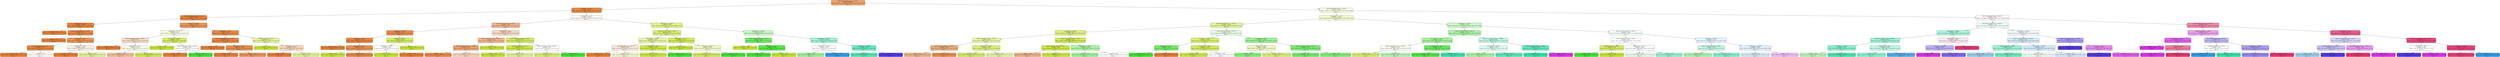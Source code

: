 digraph Tree {
node [shape=box, style="filled, rounded", color="black", fontname=helvetica] ;
edge [fontname=helvetica] ;
0 [label="Total Itemized Deductions <= 12219.5\nsamples = 100.0%\nvalue = [0.777, 0.102, 0.051, 0.027, 0.015, 0.01, 0.005, 0.013]\nclass = 1", fillcolor="#eba06a"] ;
1 [label="Joint Returns <= 418.0\nsamples = 80.2%\nvalue = [0.952, 0.04, 0.006, 0.002, 0.001, 0.0, 0.0, 0.0]\nclass = 1", fillcolor="#e68743"] ;
0 -> 1 [labeldistance=2.5, labelangle=45, headlabel="True"] ;
2 [label="Total Itemized Deductions <= 8155.5\nsamples = 74.2%\nvalue = [0.991, 0.009, 0.0, 0.0, 0.0, 0.0, 0.0, 0.0]\nclass = 1", fillcolor="#e5823b"] ;
1 -> 2 ;
3 [label="Dependents <= 502.5\nsamples = 70.5%\nvalue = [0.998, 0.002, 0.0, 0.0, 0.0, 0.0, 0.0, 0.0]\nclass = 1", fillcolor="#e58139"] ;
2 -> 3 ;
4 [label="samples = 67.4%\nvalue = [1.0, 0.0, 0.0, 0.0, 0.0, 0.0, 0.0, 0.0]\nclass = 1", fillcolor="#e58139"] ;
3 -> 4 ;
5 [label="State & Local Tax Amount <= 175.5\nsamples = 3.2%\nvalue = [0.95, 0.05, 0.0, 0.0, 0.0, 0.0, 0.0, 0.0]\nclass = 1", fillcolor="#e68843"] ;
3 -> 5 ;
6 [label="samples = 2.0%\nvalue = [1.0, 0.0, 0.0, 0.0, 0.0, 0.0, 0.0, 0.0]\nclass = 1", fillcolor="#e58139"] ;
5 -> 6 ;
7 [label="Dependents <= 1083.0\nsamples = 1.2%\nvalue = [0.871, 0.129, 0.0, 0.0, 0.0, 0.0, 0.0, 0.0]\nclass = 1", fillcolor="#e99456"] ;
5 -> 7 ;
8 [label="Qualified Dividends <= 941.0\nsamples = 1.0%\nvalue = [0.956, 0.044, 0.0, 0.0, 0.0, 0.0, 0.0, 0.0]\nclass = 1", fillcolor="#e68742"] ;
7 -> 8 ;
9 [label="samples = 0.9%\nvalue = [0.984, 0.016, 0.0, 0.0, 0.0, 0.0, 0.0, 0.0]\nclass = 1", fillcolor="#e5833c"] ;
8 -> 9 ;
10 [label="samples = 0.1%\nvalue = [0.5, 0.5, 0.0, 0.0, 0.0, 0.0, 0.0, 0.0]\nclass = 1", fillcolor="#ffffff"] ;
8 -> 10 ;
11 [label="Joint Returns <= 264.5\nsamples = 0.2%\nvalue = [0.529, 0.471, 0.0, 0.0, 0.0, 0.0, 0.0, 0.0]\nclass = 1", fillcolor="#fcf1e9"] ;
7 -> 11 ;
12 [label="samples = 0.1%\nvalue = [1.0, 0.0, 0.0, 0.0, 0.0, 0.0, 0.0, 0.0]\nclass = 1", fillcolor="#e58139"] ;
11 -> 12 ;
13 [label="samples = 0.2%\nvalue = [0.333, 0.667, 0.0, 0.0, 0.0, 0.0, 0.0, 0.0]\nclass = 2", fillcolor="#e4f29c"] ;
11 -> 13 ;
14 [label="ZIPCODE <= 10486.5\nsamples = 3.7%\nvalue = [0.866, 0.13, 0.004, 0.0, 0.0, 0.0, 0.0, 0.0]\nclass = 1", fillcolor="#e99457"] ;
2 -> 14 ;
15 [label="Dependents <= 677.5\nsamples = 0.5%\nvalue = [0.441, 0.529, 0.029, 0.0, 0.0, 0.0, 0.0, 0.0]\nclass = 2", fillcolor="#f6fbe0"] ;
14 -> 15 ;
16 [label="Total Itemized Deductions <= 9755.0\nsamples = 0.3%\nvalue = [0.583, 0.417, 0.0, 0.0, 0.0, 0.0, 0.0, 0.0]\nclass = 1", fillcolor="#f8dbc6"] ;
15 -> 16 ;
17 [label="samples = 0.1%\nvalue = [1.0, 0.0, 0.0, 0.0, 0.0, 0.0, 0.0, 0.0]\nclass = 1", fillcolor="#e58139"] ;
16 -> 17 ;
18 [label="Dependents <= 323.5\nsamples = 0.3%\nvalue = [0.474, 0.526, 0.0, 0.0, 0.0, 0.0, 0.0, 0.0]\nclass = 2", fillcolor="#fafceb"] ;
16 -> 18 ;
19 [label="samples = 0.2%\nvalue = [0.667, 0.333, 0.0, 0.0, 0.0, 0.0, 0.0, 0.0]\nclass = 1", fillcolor="#f2c09c"] ;
18 -> 19 ;
20 [label="samples = 0.1%\nvalue = [0.143, 0.857, 0.0, 0.0, 0.0, 0.0, 0.0, 0.0]\nclass = 2", fillcolor="#d1e95a"] ;
18 -> 20 ;
21 [label="Joint Returns <= 384.0\nsamples = 0.1%\nvalue = [0.1, 0.8, 0.1, 0.0, 0.0, 0.0, 0.0, 0.0]\nclass = 2", fillcolor="#d4eb65"] ;
15 -> 21 ;
22 [label="samples = 0.1%\nvalue = [0.0, 1.0, 0.0, 0.0, 0.0, 0.0, 0.0, 0.0]\nclass = 2", fillcolor="#c8e539"] ;
21 -> 22 ;
23 [label="State & Local Tax Amount <= 1659.5\nsamples = 0.0%\nvalue = [0.5, 0.0, 0.5, 0.0, 0.0, 0.0, 0.0, 0.0]\nclass = 1", fillcolor="#ffffff"] ;
21 -> 23 ;
24 [label="samples = 0.0%\nvalue = [1.0, 0.0, 0.0, 0.0, 0.0, 0.0, 0.0, 0.0]\nclass = 1", fillcolor="#e58139"] ;
23 -> 24 ;
25 [label="samples = 0.0%\nvalue = [0.0, 0.0, 1.0, 0.0, 0.0, 0.0, 0.0, 0.0]\nclass = 3", fillcolor="#47e539"] ;
23 -> 25 ;
26 [label="Dependents <= 852.5\nsamples = 3.2%\nvalue = [0.932, 0.068, 0.0, 0.0, 0.0, 0.0, 0.0, 0.0]\nclass = 1", fillcolor="#e78a47"] ;
14 -> 26 ;
27 [label="Total Itemized Deductions <= 10260.5\nsamples = 3.1%\nvalue = [0.957, 0.043, 0.0, 0.0, 0.0, 0.0, 0.0, 0.0]\nclass = 1", fillcolor="#e68742"] ;
26 -> 27 ;
28 [label="samples = 1.7%\nvalue = [1.0, 0.0, 0.0, 0.0, 0.0, 0.0, 0.0, 0.0]\nclass = 1", fillcolor="#e58139"] ;
27 -> 28 ;
29 [label="Joint Returns <= 197.0\nsamples = 1.3%\nvalue = [0.901, 0.099, 0.0, 0.0, 0.0, 0.0, 0.0, 0.0]\nclass = 1", fillcolor="#e88f4f"] ;
27 -> 29 ;
30 [label="samples = 0.4%\nvalue = [1.0, 0.0, 0.0, 0.0, 0.0, 0.0, 0.0, 0.0]\nclass = 1", fillcolor="#e58139"] ;
29 -> 30 ;
31 [label="samples = 0.9%\nvalue = [0.852, 0.148, 0.0, 0.0, 0.0, 0.0, 0.0, 0.0]\nclass = 1", fillcolor="#ea975b"] ;
29 -> 31 ;
32 [label="Qualified Dividends <= 96.5\nsamples = 0.1%\nvalue = [0.333, 0.667, 0.0, 0.0, 0.0, 0.0, 0.0, 0.0]\nclass = 2", fillcolor="#e4f29c"] ;
26 -> 32 ;
33 [label="samples = 0.1%\nvalue = [0.0, 1.0, 0.0, 0.0, 0.0, 0.0, 0.0, 0.0]\nclass = 2", fillcolor="#c8e539"] ;
32 -> 33 ;
34 [label="Joint Returns <= 312.0\nsamples = 0.1%\nvalue = [0.6, 0.4, 0.0, 0.0, 0.0, 0.0, 0.0, 0.0]\nclass = 1", fillcolor="#f6d5bd"] ;
32 -> 34 ;
35 [label="samples = 0.0%\nvalue = [1.0, 0.0, 0.0, 0.0, 0.0, 0.0, 0.0, 0.0]\nclass = 1", fillcolor="#e58139"] ;
34 -> 35 ;
36 [label="samples = 0.0%\nvalue = [0.333, 0.667, 0.0, 0.0, 0.0, 0.0, 0.0, 0.0]\nclass = 2", fillcolor="#e4f29c"] ;
34 -> 36 ;
37 [label="Joint Returns <= 620.0\nsamples = 5.9%\nvalue = [0.46, 0.433, 0.075, 0.022, 0.007, 0.002, 0.0, 0.0]\nclass = 1", fillcolor="#fef9f6"] ;
1 -> 37 ;
38 [label="State & Local Tax Amount <= 519.0\nsamples = 3.4%\nvalue = [0.709, 0.278, 0.013, 0.0, 0.0, 0.0, 0.0, 0.0]\nclass = 1", fillcolor="#efb489"] ;
37 -> 38 ;
39 [label="Dependents <= 3072.0\nsamples = 1.2%\nvalue = [0.919, 0.081, 0.0, 0.0, 0.0, 0.0, 0.0, 0.0]\nclass = 1", fillcolor="#e78c4b"] ;
38 -> 39 ;
40 [label="Joint Returns <= 549.5\nsamples = 1.2%\nvalue = [0.975, 0.025, 0.0, 0.0, 0.0, 0.0, 0.0, 0.0]\nclass = 1", fillcolor="#e6843e"] ;
39 -> 40 ;
41 [label="samples = 0.9%\nvalue = [1.0, 0.0, 0.0, 0.0, 0.0, 0.0, 0.0, 0.0]\nclass = 1", fillcolor="#e58139"] ;
40 -> 41 ;
42 [label="Joint Returns <= 550.5\nsamples = 0.3%\nvalue = [0.889, 0.111, 0.0, 0.0, 0.0, 0.0, 0.0, 0.0]\nclass = 1", fillcolor="#e89152"] ;
40 -> 42 ;
43 [label="samples = 0.0%\nvalue = [0.0, 1.0, 0.0, 0.0, 0.0, 0.0, 0.0, 0.0]\nclass = 2", fillcolor="#c8e539"] ;
42 -> 43 ;
44 [label="samples = 0.2%\nvalue = [0.941, 0.059, 0.0, 0.0, 0.0, 0.0, 0.0, 0.0]\nclass = 1", fillcolor="#e78945"] ;
42 -> 44 ;
45 [label="ZIPCODE <= 10426.5\nsamples = 0.1%\nvalue = [0.167, 0.833, 0.0, 0.0, 0.0, 0.0, 0.0, 0.0]\nclass = 2", fillcolor="#d3ea61"] ;
39 -> 45 ;
46 [label="Joint Returns <= 535.5\nsamples = 0.0%\nvalue = [0.5, 0.5, 0.0, 0.0, 0.0, 0.0, 0.0, 0.0]\nclass = 1", fillcolor="#ffffff"] ;
45 -> 46 ;
47 [label="samples = 0.0%\nvalue = [0.0, 1.0, 0.0, 0.0, 0.0, 0.0, 0.0, 0.0]\nclass = 2", fillcolor="#c8e539"] ;
46 -> 47 ;
48 [label="samples = 0.0%\nvalue = [1.0, 0.0, 0.0, 0.0, 0.0, 0.0, 0.0, 0.0]\nclass = 1", fillcolor="#e58139"] ;
46 -> 48 ;
49 [label="samples = 0.1%\nvalue = [0.0, 1.0, 0.0, 0.0, 0.0, 0.0, 0.0, 0.0]\nclass = 2", fillcolor="#c8e539"] ;
45 -> 49 ;
50 [label="Dependents <= 892.5\nsamples = 2.1%\nvalue = [0.588, 0.392, 0.02, 0.0, 0.0, 0.0, 0.0, 0.0]\nclass = 1", fillcolor="#f7d6bf"] ;
38 -> 50 ;
51 [label="State & Local Tax Amount <= 3087.5\nsamples = 1.8%\nvalue = [0.702, 0.298, 0.0, 0.0, 0.0, 0.0, 0.0, 0.0]\nclass = 1", fillcolor="#f0b68d"] ;
50 -> 51 ;
52 [label="Total Itemized Deductions <= 7920.0\nsamples = 1.6%\nvalue = [0.78, 0.22, 0.0, 0.0, 0.0, 0.0, 0.0, 0.0]\nclass = 1", fillcolor="#eca571"] ;
51 -> 52 ;
53 [label="samples = 0.9%\nvalue = [0.919, 0.081, 0.0, 0.0, 0.0, 0.0, 0.0, 0.0]\nclass = 1", fillcolor="#e78c4a"] ;
52 -> 53 ;
54 [label="samples = 0.7%\nvalue = [0.596, 0.404, 0.0, 0.0, 0.0, 0.0, 0.0, 0.0]\nclass = 1", fillcolor="#f7d7bf"] ;
52 -> 54 ;
55 [label="samples = 0.2%\nvalue = [0.0, 1.0, 0.0, 0.0, 0.0, 0.0, 0.0, 0.0]\nclass = 2", fillcolor="#c8e539"] ;
51 -> 55 ;
56 [label="State & Local Tax Amount <= 1085.0\nsamples = 0.4%\nvalue = [0.074, 0.815, 0.111, 0.0, 0.0, 0.0, 0.0, 0.0]\nclass = 2", fillcolor="#d3ea62"] ;
50 -> 56 ;
57 [label="Qualified Dividends <= 532.0\nsamples = 0.3%\nvalue = [0.095, 0.905, 0.0, 0.0, 0.0, 0.0, 0.0, 0.0]\nclass = 2", fillcolor="#cee84e"] ;
56 -> 57 ;
58 [label="samples = 0.2%\nvalue = [0.0, 1.0, 0.0, 0.0, 0.0, 0.0, 0.0, 0.0]\nclass = 2", fillcolor="#c8e539"] ;
57 -> 58 ;
59 [label="samples = 0.1%\nvalue = [0.333, 0.667, 0.0, 0.0, 0.0, 0.0, 0.0, 0.0]\nclass = 2", fillcolor="#e4f29c"] ;
57 -> 59 ;
60 [label="State & Local Tax Amount <= 1810.5\nsamples = 0.1%\nvalue = [0.0, 0.5, 0.5, 0.0, 0.0, 0.0, 0.0, 0.0]\nclass = 2", fillcolor="#ffffff"] ;
56 -> 60 ;
61 [label="samples = 0.1%\nvalue = [0.0, 0.75, 0.25, 0.0, 0.0, 0.0, 0.0, 0.0]\nclass = 2", fillcolor="#daee7b"] ;
60 -> 61 ;
62 [label="samples = 0.0%\nvalue = [0.0, 0.0, 1.0, 0.0, 0.0, 0.0, 0.0, 0.0]\nclass = 3", fillcolor="#47e539"] ;
60 -> 62 ;
63 [label="Dependents <= 7509.5\nsamples = 2.6%\nvalue = [0.13, 0.638, 0.158, 0.051, 0.017, 0.006, 0.0, 0.0]\nclass = 2", fillcolor="#e0f08e"] ;
37 -> 63 ;
64 [label="State & Local Tax Amount <= 592.0\nsamples = 2.1%\nvalue = [0.159, 0.759, 0.083, 0.0, 0.0, 0.0, 0.0, 0.0]\nclass = 2", fillcolor="#d8ec72"] ;
63 -> 64 ;
65 [label="Dependents <= 2910.0\nsamples = 1.0%\nvalue = [0.338, 0.647, 0.015, 0.0, 0.0, 0.0, 0.0, 0.0]\nclass = 2", fillcolor="#e5f3a3"] ;
64 -> 65 ;
66 [label="Qualified Dividends <= 351.0\nsamples = 0.5%\nvalue = [0.553, 0.447, 0.0, 0.0, 0.0, 0.0, 0.0, 0.0]\nclass = 1", fillcolor="#fae7d9"] ;
65 -> 66 ;
67 [label="samples = 0.1%\nvalue = [1.0, 0.0, 0.0, 0.0, 0.0, 0.0, 0.0, 0.0]\nclass = 1", fillcolor="#e58139"] ;
66 -> 67 ;
68 [label="samples = 0.4%\nvalue = [0.433, 0.567, 0.0, 0.0, 0.0, 0.0, 0.0, 0.0]\nclass = 2", fillcolor="#f2f9d0"] ;
66 -> 68 ;
69 [label="Dependents <= 7040.0\nsamples = 0.4%\nvalue = [0.067, 0.9, 0.033, 0.0, 0.0, 0.0, 0.0, 0.0]\nclass = 2", fillcolor="#cee84e"] ;
65 -> 69 ;
70 [label="samples = 0.4%\nvalue = [0.069, 0.931, 0.0, 0.0, 0.0, 0.0, 0.0, 0.0]\nclass = 2", fillcolor="#cce748"] ;
69 -> 70 ;
71 [label="samples = 0.0%\nvalue = [0.0, 0.0, 1.0, 0.0, 0.0, 0.0, 0.0, 0.0]\nclass = 3", fillcolor="#47e539"] ;
69 -> 71 ;
72 [label="Dependents <= 1537.0\nsamples = 1.1%\nvalue = [0.0, 0.857, 0.143, 0.0, 0.0, 0.0, 0.0, 0.0]\nclass = 2", fillcolor="#d1e95a"] ;
64 -> 72 ;
73 [label="samples = 0.7%\nvalue = [0.0, 1.0, 0.0, 0.0, 0.0, 0.0, 0.0, 0.0]\nclass = 2", fillcolor="#c8e539"] ;
72 -> 73 ;
74 [label="ZIPCODE <= 13283.0\nsamples = 0.4%\nvalue = [0.0, 0.577, 0.423, 0.0, 0.0, 0.0, 0.0, 0.0]\nclass = 2", fillcolor="#f0f8ca"] ;
72 -> 74 ;
75 [label="samples = 0.3%\nvalue = [0.0, 0.833, 0.167, 0.0, 0.0, 0.0, 0.0, 0.0]\nclass = 2", fillcolor="#d3ea61"] ;
74 -> 75 ;
76 [label="samples = 0.1%\nvalue = [0.0, 0.0, 1.0, 0.0, 0.0, 0.0, 0.0, 0.0]\nclass = 3", fillcolor="#47e539"] ;
74 -> 76 ;
77 [label="Dependents <= 11831.5\nsamples = 0.5%\nvalue = [0.0, 0.094, 0.5, 0.281, 0.094, 0.031, 0.0, 0.0]\nclass = 3", fillcolor="#c7f7c3"] ;
63 -> 77 ;
78 [label="State & Local Tax Amount <= 254.0\nsamples = 0.2%\nvalue = [0.0, 0.176, 0.824, 0.0, 0.0, 0.0, 0.0, 0.0]\nclass = 3", fillcolor="#6eeb63"] ;
77 -> 78 ;
79 [label="samples = 0.0%\nvalue = [0.0, 1.0, 0.0, 0.0, 0.0, 0.0, 0.0, 0.0]\nclass = 2", fillcolor="#c8e539"] ;
78 -> 79 ;
80 [label="ZIPCODE <= 11561.5\nsamples = 0.2%\nvalue = [0.0, 0.067, 0.933, 0.0, 0.0, 0.0, 0.0, 0.0]\nclass = 3", fillcolor="#54e747"] ;
78 -> 80 ;
81 [label="samples = 0.2%\nvalue = [0.0, 0.0, 1.0, 0.0, 0.0, 0.0, 0.0, 0.0]\nclass = 3", fillcolor="#47e539"] ;
80 -> 81 ;
82 [label="samples = 0.0%\nvalue = [0.0, 1.0, 0.0, 0.0, 0.0, 0.0, 0.0, 0.0]\nclass = 2", fillcolor="#c8e539"] ;
80 -> 82 ;
83 [label="Dependents <= 14944.5\nsamples = 0.2%\nvalue = [0.0, 0.0, 0.133, 0.6, 0.2, 0.067, 0.0, 0.0]\nclass = 4", fillcolor="#9cf2d6"] ;
77 -> 83 ;
84 [label="Joint Returns <= 6519.5\nsamples = 0.1%\nvalue = [0.0, 0.0, 0.4, 0.2, 0.4, 0.0, 0.0, 0.0]\nclass = 3", fillcolor="#ffffff"] ;
83 -> 84 ;
85 [label="samples = 0.0%\nvalue = [0.0, 0.0, 0.667, 0.333, 0.0, 0.0, 0.0, 0.0]\nclass = 3", fillcolor="#a3f29c"] ;
84 -> 85 ;
86 [label="samples = 0.0%\nvalue = [0.0, 0.0, 0.0, 0.0, 1.0, 0.0, 0.0, 0.0]\nclass = 5", fillcolor="#399de5"] ;
84 -> 86 ;
87 [label="Joint Returns <= 10491.0\nsamples = 0.1%\nvalue = [0.0, 0.0, 0.0, 0.8, 0.1, 0.1, 0.0, 0.0]\nclass = 4", fillcolor="#65ebbe"] ;
83 -> 87 ;
88 [label="samples = 0.1%\nvalue = [0.0, 0.0, 0.0, 0.889, 0.111, 0.0, 0.0, 0.0]\nclass = 4", fillcolor="#52e8b6"] ;
87 -> 88 ;
89 [label="samples = 0.0%\nvalue = [0.0, 0.0, 0.0, 0.0, 0.0, 1.0, 0.0, 0.0]\nclass = 6", fillcolor="#5639e5"] ;
87 -> 89 ;
90 [label="Total Itemized Deductions <= 41291.0\nsamples = 19.8%\nvalue = [0.069, 0.35, 0.232, 0.129, 0.075, 0.05, 0.028, 0.068]\nclass = 2", fillcolor="#f7fbe1"] ;
0 -> 90 [labeldistance=2.5, labelangle=-45, headlabel="False"] ;
91 [label="Dependents <= 1311.5\nsamples = 14.8%\nvalue = [0.092, 0.465, 0.293, 0.096, 0.032, 0.016, 0.005, 0.002]\nclass = 2", fillcolor="#f2f9cf"] ;
90 -> 91 ;
92 [label="Total Itemized Deductions <= 22207.0\nsamples = 10.1%\nvalue = [0.132, 0.613, 0.219, 0.029, 0.006, 0.001, 0.0, 0.0]\nclass = 2", fillcolor="#e3f29b"] ;
91 -> 92 ;
93 [label="Joint Returns <= 468.0\nsamples = 6.4%\nvalue = [0.196, 0.733, 0.067, 0.002, 0.002, 0.0, 0.0, 0.0]\nclass = 2", fillcolor="#daee7b"] ;
92 -> 93 ;
94 [label="State & Local Tax Amount <= 2350.0\nsamples = 3.4%\nvalue = [0.328, 0.609, 0.063, 0.0, 0.0, 0.0, 0.0, 0.0]\nclass = 2", fillcolor="#e8f4ac"] ;
93 -> 94 ;
95 [label="State & Local Tax Amount <= 2085.0\nsamples = 0.8%\nvalue = [0.75, 0.232, 0.018, 0.0, 0.0, 0.0, 0.0, 0.0]\nclass = 1", fillcolor="#edaa79"] ;
94 -> 95 ;
96 [label="samples = 0.7%\nvalue = [0.717, 0.283, 0.0, 0.0, 0.0, 0.0, 0.0, 0.0]\nclass = 1", fillcolor="#efb387"] ;
95 -> 96 ;
97 [label="samples = 0.1%\nvalue = [0.9, 0.0, 0.1, 0.0, 0.0, 0.0, 0.0, 0.0]\nclass = 1", fillcolor="#e88f4f"] ;
95 -> 97 ;
98 [label="ZIPCODE <= 11396.0\nsamples = 2.6%\nvalue = [0.198, 0.725, 0.077, 0.0, 0.0, 0.0, 0.0, 0.0]\nclass = 2", fillcolor="#dbee7d"] ;
94 -> 98 ;
99 [label="samples = 1.5%\nvalue = [0.076, 0.79, 0.133, 0.0, 0.0, 0.0, 0.0, 0.0]\nclass = 2", fillcolor="#d5eb69"] ;
98 -> 99 ;
100 [label="samples = 1.1%\nvalue = [0.364, 0.636, 0.0, 0.0, 0.0, 0.0, 0.0, 0.0]\nclass = 2", fillcolor="#e7f4aa"] ;
98 -> 100 ;
101 [label="State & Local Tax Amount <= 6319.5\nsamples = 3.0%\nvalue = [0.043, 0.874, 0.072, 0.005, 0.005, 0.0, 0.0, 0.0]\nclass = 2", fillcolor="#cfe954"] ;
93 -> 101 ;
102 [label="State & Local Tax Amount <= 799.5\nsamples = 2.8%\nvalue = [0.046, 0.913, 0.041, 0.0, 0.0, 0.0, 0.0, 0.0]\nclass = 2", fillcolor="#cde74b"] ;
101 -> 102 ;
103 [label="samples = 0.1%\nvalue = [0.714, 0.286, 0.0, 0.0, 0.0, 0.0, 0.0, 0.0]\nclass = 1", fillcolor="#efb388"] ;
102 -> 103 ;
104 [label="samples = 2.7%\nvalue = [0.021, 0.936, 0.043, 0.0, 0.0, 0.0, 0.0, 0.0]\nclass = 2", fillcolor="#cce746"] ;
102 -> 104 ;
105 [label="Dependents <= 1041.5\nsamples = 0.2%\nvalue = [0.0, 0.25, 0.583, 0.083, 0.083, 0.0, 0.0, 0.0]\nclass = 3", fillcolor="#adf3a7"] ;
101 -> 105 ;
106 [label="samples = 0.1%\nvalue = [0.0, 0.333, 0.667, 0.0, 0.0, 0.0, 0.0, 0.0]\nclass = 3", fillcolor="#a3f29c"] ;
105 -> 106 ;
107 [label="samples = 0.0%\nvalue = [0.0, 0.0, 0.333, 0.333, 0.333, 0.0, 0.0, 0.0]\nclass = 3", fillcolor="#ffffff"] ;
105 -> 107 ;
108 [label="State & Local Tax Amount <= 6437.0\nsamples = 3.7%\nvalue = [0.02, 0.403, 0.486, 0.075, 0.012, 0.004, 0.0, 0.0]\nclass = 3", fillcolor="#e5fbe3"] ;
92 -> 108 ;
109 [label="ZIPCODE <= 10166.0\nsamples = 1.3%\nvalue = [0.023, 0.782, 0.195, 0.0, 0.0, 0.0, 0.0, 0.0]\nclass = 2", fillcolor="#d7ec6f"] ;
108 -> 109 ;
110 [label="Dependents <= 1047.5\nsamples = 0.1%\nvalue = [0.2, 0.0, 0.8, 0.0, 0.0, 0.0, 0.0, 0.0]\nclass = 3", fillcolor="#75ec6a"] ;
109 -> 110 ;
111 [label="samples = 0.1%\nvalue = [0.0, 0.0, 1.0, 0.0, 0.0, 0.0, 0.0, 0.0]\nclass = 3", fillcolor="#47e539"] ;
110 -> 111 ;
112 [label="samples = 0.0%\nvalue = [1.0, 0.0, 0.0, 0.0, 0.0, 0.0, 0.0, 0.0]\nclass = 1", fillcolor="#e58139"] ;
110 -> 112 ;
113 [label="Joint Returns <= 836.0\nsamples = 1.2%\nvalue = [0.012, 0.829, 0.159, 0.0, 0.0, 0.0, 0.0, 0.0]\nclass = 2", fillcolor="#d3ea61"] ;
109 -> 113 ;
114 [label="samples = 0.9%\nvalue = [0.016, 0.922, 0.062, 0.0, 0.0, 0.0, 0.0, 0.0]\nclass = 2", fillcolor="#cde74a"] ;
113 -> 114 ;
115 [label="samples = 0.3%\nvalue = [0.0, 0.5, 0.5, 0.0, 0.0, 0.0, 0.0, 0.0]\nclass = 2", fillcolor="#ffffff"] ;
113 -> 115 ;
116 [label="Joint Returns <= 363.5\nsamples = 2.4%\nvalue = [0.018, 0.205, 0.639, 0.114, 0.018, 0.006, 0.0, 0.0]\nclass = 3", fillcolor="#9bf193"] ;
108 -> 116 ;
117 [label="ZIPCODE <= 10306.0\nsamples = 0.6%\nvalue = [0.071, 0.524, 0.31, 0.095, 0.0, 0.0, 0.0, 0.0]\nclass = 2", fillcolor="#eef7c2"] ;
116 -> 117 ;
118 [label="samples = 0.2%\nvalue = [0.0, 0.0, 0.727, 0.273, 0.0, 0.0, 0.0, 0.0]\nclass = 3", fillcolor="#8cef83"] ;
117 -> 118 ;
119 [label="samples = 0.4%\nvalue = [0.097, 0.71, 0.161, 0.032, 0.0, 0.0, 0.0, 0.0]\nclass = 2", fillcolor="#dbee7e"] ;
117 -> 119 ;
120 [label="State & Local Tax Amount <= 9427.0\nsamples = 1.8%\nvalue = [0.0, 0.097, 0.75, 0.121, 0.024, 0.008, 0.0, 0.0]\nclass = 3", fillcolor="#7bec71"] ;
116 -> 120 ;
121 [label="samples = 0.8%\nvalue = [0.0, 0.208, 0.792, 0.0, 0.0, 0.0, 0.0, 0.0]\nclass = 3", fillcolor="#77ec6d"] ;
120 -> 121 ;
122 [label="samples = 1.0%\nvalue = [0.0, 0.014, 0.718, 0.211, 0.042, 0.014, 0.0, 0.0]\nclass = 3", fillcolor="#89ee80"] ;
120 -> 122 ;
123 [label="Dependents <= 2231.0\nsamples = 4.7%\nvalue = [0.006, 0.149, 0.451, 0.238, 0.088, 0.046, 0.015, 0.006]\nclass = 3", fillcolor="#cbf8c8"] ;
91 -> 123 ;
124 [label="State & Local Tax Amount <= 8872.0\nsamples = 2.7%\nvalue = [0.011, 0.212, 0.582, 0.18, 0.005, 0.005, 0.005, 0.0]\nclass = 3", fillcolor="#a9f3a2"] ;
123 -> 124 ;
125 [label="Joint Returns <= 1012.5\nsamples = 2.2%\nvalue = [0.013, 0.265, 0.636, 0.079, 0.0, 0.007, 0.0, 0.0]\nclass = 3", fillcolor="#a2f29b"] ;
124 -> 125 ;
126 [label="State & Local Tax Amount <= 2768.5\nsamples = 1.1%\nvalue = [0.026, 0.487, 0.434, 0.039, 0.0, 0.013, 0.0, 0.0]\nclass = 2", fillcolor="#fafded"] ;
125 -> 126 ;
127 [label="samples = 0.4%\nvalue = [0.071, 0.75, 0.179, 0.0, 0.0, 0.0, 0.0, 0.0]\nclass = 2", fillcolor="#d9ed75"] ;
126 -> 127 ;
128 [label="samples = 0.7%\nvalue = [0.0, 0.333, 0.583, 0.062, 0.0, 0.021, 0.0, 0.0]\nclass = 3", fillcolor="#baf5b5"] ;
126 -> 128 ;
129 [label="Joint Returns <= 1744.5\nsamples = 1.1%\nvalue = [0.0, 0.04, 0.84, 0.12, 0.0, 0.0, 0.0, 0.0]\nclass = 3", fillcolor="#68ea5d"] ;
125 -> 129 ;
130 [label="samples = 1.0%\nvalue = [0.0, 0.043, 0.913, 0.043, 0.0, 0.0, 0.0, 0.0]\nclass = 3", fillcolor="#58e74b"] ;
129 -> 130 ;
131 [label="samples = 0.1%\nvalue = [0.0, 0.0, 0.0, 1.0, 0.0, 0.0, 0.0, 0.0]\nclass = 4", fillcolor="#39e5ac"] ;
129 -> 131 ;
132 [label="State & Local Tax Amount <= 13308.0\nsamples = 0.5%\nvalue = [0.0, 0.0, 0.368, 0.579, 0.026, 0.0, 0.026, 0.0]\nclass = 4", fillcolor="#bdf6e3"] ;
124 -> 132 ;
133 [label="Joint Returns <= 1140.0\nsamples = 0.5%\nvalue = [0.0, 0.0, 0.438, 0.531, 0.031, 0.0, 0.0, 0.0]\nclass = 4", fillcolor="#defbf1"] ;
132 -> 133 ;
134 [label="samples = 0.3%\nvalue = [0.0, 0.0, 0.632, 0.316, 0.053, 0.0, 0.0, 0.0]\nclass = 3", fillcolor="#aaf3a4"] ;
133 -> 134 ;
135 [label="samples = 0.2%\nvalue = [0.0, 0.0, 0.154, 0.846, 0.0, 0.0, 0.0, 0.0]\nclass = 4", fillcolor="#5deabb"] ;
133 -> 135 ;
136 [label="Total Itemized Deductions <= 40668.5\nsamples = 0.1%\nvalue = [0.0, 0.0, 0.0, 0.833, 0.0, 0.0, 0.167, 0.0]\nclass = 4", fillcolor="#61eabd"] ;
132 -> 136 ;
137 [label="samples = 0.1%\nvalue = [0.0, 0.0, 0.0, 1.0, 0.0, 0.0, 0.0, 0.0]\nclass = 4", fillcolor="#39e5ac"] ;
136 -> 137 ;
138 [label="samples = 0.0%\nvalue = [0.0, 0.0, 0.0, 0.0, 0.0, 0.0, 1.0, 0.0]\nclass = 7", fillcolor="#d739e5"] ;
136 -> 138 ;
139 [label="State & Local Tax Amount <= 3448.0\nsamples = 2.0%\nvalue = [0.0, 0.065, 0.273, 0.317, 0.201, 0.101, 0.029, 0.014]\nclass = 4", fillcolor="#f3fdfa"] ;
123 -> 139 ;
140 [label="State & Local Tax Amount <= 404.5\nsamples = 0.9%\nvalue = [0.0, 0.141, 0.406, 0.406, 0.047, 0.0, 0.0, 0.0]\nclass = 3", fillcolor="#ffffff"] ;
139 -> 140 ;
141 [label="Qualified Dividends <= 309.0\nsamples = 0.1%\nvalue = [0.0, 0.8, 0.2, 0.0, 0.0, 0.0, 0.0, 0.0]\nclass = 2", fillcolor="#d6ec6a"] ;
140 -> 141 ;
142 [label="samples = 0.0%\nvalue = [0.0, 0.0, 1.0, 0.0, 0.0, 0.0, 0.0, 0.0]\nclass = 3", fillcolor="#47e539"] ;
141 -> 142 ;
143 [label="samples = 0.1%\nvalue = [0.0, 1.0, 0.0, 0.0, 0.0, 0.0, 0.0, 0.0]\nclass = 2", fillcolor="#c8e539"] ;
141 -> 143 ;
144 [label="Dependents <= 10727.5\nsamples = 0.9%\nvalue = [0.0, 0.085, 0.424, 0.441, 0.051, 0.0, 0.0, 0.0]\nclass = 4", fillcolor="#f9fefd"] ;
140 -> 144 ;
145 [label="samples = 0.8%\nvalue = [0.0, 0.094, 0.472, 0.415, 0.019, 0.0, 0.0, 0.0]\nclass = 3", fillcolor="#edfcec"] ;
144 -> 145 ;
146 [label="samples = 0.1%\nvalue = [0.0, 0.0, 0.0, 0.667, 0.333, 0.0, 0.0, 0.0]\nclass = 4", fillcolor="#9cf2d6"] ;
144 -> 146 ;
147 [label="Dependents <= 3164.5\nsamples = 1.1%\nvalue = [0.0, 0.0, 0.16, 0.24, 0.333, 0.187, 0.053, 0.027]\nclass = 5", fillcolor="#e7f3fc"] ;
139 -> 147 ;
148 [label="State & Local Tax Amount <= 6488.5\nsamples = 0.5%\nvalue = [0.0, 0.0, 0.294, 0.5, 0.206, 0.0, 0.0, 0.0]\nclass = 4", fillcolor="#c5f7e7"] ;
147 -> 148 ;
149 [label="samples = 0.2%\nvalue = [0.0, 0.0, 0.588, 0.294, 0.118, 0.0, 0.0, 0.0]\nclass = 3", fillcolor="#b2f4ac"] ;
148 -> 149 ;
150 [label="samples = 0.2%\nvalue = [0.0, 0.0, 0.0, 0.706, 0.294, 0.0, 0.0, 0.0]\nclass = 4", fillcolor="#8bf0cf"] ;
148 -> 150 ;
151 [label="Dependents <= 6896.0\nsamples = 0.6%\nvalue = [0.0, 0.0, 0.049, 0.024, 0.439, 0.341, 0.098, 0.049]\nclass = 5", fillcolor="#e2f0fb"] ;
147 -> 151 ;
152 [label="samples = 0.5%\nvalue = [0.0, 0.0, 0.061, 0.03, 0.515, 0.394, 0.0, 0.0]\nclass = 5", fillcolor="#d7ebfa"] ;
151 -> 152 ;
153 [label="samples = 0.1%\nvalue = [0.0, 0.0, 0.0, 0.0, 0.125, 0.125, 0.5, 0.25]\nclass = 7", fillcolor="#f2bdf6"] ;
151 -> 153 ;
154 [label="Total Itemized Deductions <= 84193.5\nsamples = 5.0%\nvalue = [0.0, 0.009, 0.049, 0.229, 0.203, 0.151, 0.096, 0.264]\nclass = 8", fillcolor="#fef6f9"] ;
90 -> 154 ;
155 [label="Total Itemized Deductions <= 54012.5\nsamples = 3.2%\nvalue = [0.0, 0.009, 0.077, 0.351, 0.293, 0.185, 0.05, 0.036]\nclass = 4", fillcolor="#effdf8"] ;
154 -> 155 ;
156 [label="Dependents <= 3699.5\nsamples = 1.6%\nvalue = [0.0, 0.018, 0.118, 0.545, 0.209, 0.045, 0.018, 0.045]\nclass = 4", fillcolor="#abf4dc"] ;
155 -> 156 ;
157 [label="State & Local Tax Amount <= 10993.5\nsamples = 1.4%\nvalue = [0.0, 0.02, 0.133, 0.612, 0.224, 0.01, 0.0, 0.0]\nclass = 4", fillcolor="#9cf2d6"] ;
156 -> 157 ;
158 [label="ZIPCODE <= 11547.5\nsamples = 0.5%\nvalue = [0.0, 0.029, 0.257, 0.714, 0.0, 0.0, 0.0, 0.0]\nclass = 4", fillcolor="#85efcc"] ;
157 -> 158 ;
159 [label="samples = 0.2%\nvalue = [0.0, 0.0, 0.615, 0.385, 0.0, 0.0, 0.0, 0.0]\nclass = 3", fillcolor="#baf5b5"] ;
158 -> 159 ;
160 [label="samples = 0.3%\nvalue = [0.0, 0.045, 0.045, 0.909, 0.0, 0.0, 0.0, 0.0]\nclass = 4", fillcolor="#4ce7b4"] ;
158 -> 160 ;
161 [label="Dependents <= 2072.0\nsamples = 0.9%\nvalue = [0.0, 0.016, 0.063, 0.556, 0.349, 0.016, 0.0, 0.0]\nclass = 4", fillcolor="#c0f7e5"] ;
157 -> 161 ;
162 [label="samples = 0.7%\nvalue = [0.0, 0.02, 0.078, 0.667, 0.235, 0.0, 0.0, 0.0]\nclass = 4", fillcolor="#8ff0d0"] ;
161 -> 162 ;
163 [label="samples = 0.2%\nvalue = [0.0, 0.0, 0.0, 0.083, 0.833, 0.083, 0.0, 0.0]\nclass = 5", fillcolor="#5dafea"] ;
161 -> 163 ;
164 [label="Dependents <= 8263.5\nsamples = 0.2%\nvalue = [0.0, 0.0, 0.0, 0.0, 0.083, 0.333, 0.167, 0.417]\nclass = 8", fillcolor="#fce6ed"] ;
156 -> 164 ;
165 [label="ZIPCODE <= 10466.5\nsamples = 0.1%\nvalue = [0.0, 0.0, 0.0, 0.0, 0.143, 0.571, 0.286, 0.0]\nclass = 6", fillcolor="#bbb0f5"] ;
164 -> 165 ;
166 [label="samples = 0.0%\nvalue = [0.0, 0.0, 0.0, 0.0, 0.0, 0.0, 1.0, 0.0]\nclass = 7", fillcolor="#d739e5"] ;
165 -> 166 ;
167 [label="samples = 0.1%\nvalue = [0.0, 0.0, 0.0, 0.0, 0.2, 0.8, 0.0, 0.0]\nclass = 6", fillcolor="#806aec"] ;
165 -> 167 ;
168 [label="samples = 0.1%\nvalue = [0.0, 0.0, 0.0, 0.0, 0.0, 0.0, 0.0, 1.0]\nclass = 8", fillcolor="#e53972"] ;
164 -> 168 ;
169 [label="Joint Returns <= 1945.5\nsamples = 1.6%\nvalue = [0.0, 0.0, 0.036, 0.161, 0.375, 0.321, 0.08, 0.027]\nclass = 5", fillcolor="#eff7fd"] ;
155 -> 169 ;
170 [label="State & Local Tax Amount <= 12670.0\nsamples = 1.4%\nvalue = [0.0, 0.0, 0.041, 0.186, 0.433, 0.268, 0.041, 0.031]\nclass = 5", fillcolor="#d2e9f9"] ;
169 -> 170 ;
171 [label="Qualified Dividends <= 955.5\nsamples = 0.2%\nvalue = [0.0, 0.0, 0.167, 0.583, 0.167, 0.0, 0.0, 0.083]\nclass = 4", fillcolor="#9cf2d6"] ;
170 -> 171 ;
172 [label="samples = 0.0%\nvalue = [0.0, 0.0, 0.0, 0.0, 0.667, 0.0, 0.0, 0.333]\nclass = 5", fillcolor="#9ccef2"] ;
171 -> 172 ;
173 [label="samples = 0.1%\nvalue = [0.0, 0.0, 0.222, 0.778, 0.0, 0.0, 0.0, 0.0]\nclass = 4", fillcolor="#72ecc4"] ;
171 -> 173 ;
174 [label="Joint Returns <= 723.0\nsamples = 1.2%\nvalue = [0.0, 0.0, 0.024, 0.129, 0.471, 0.306, 0.047, 0.024]\nclass = 5", fillcolor="#d0e8f9"] ;
170 -> 174 ;
175 [label="samples = 0.3%\nvalue = [0.0, 0.0, 0.091, 0.409, 0.364, 0.091, 0.045, 0.0]\nclass = 4", fillcolor="#f1fdf9"] ;
174 -> 175 ;
176 [label="samples = 0.9%\nvalue = [0.0, 0.0, 0.0, 0.032, 0.508, 0.381, 0.048, 0.032]\nclass = 5", fillcolor="#d6ebfa"] ;
174 -> 176 ;
177 [label="State & Local Tax Amount <= 18554.0\nsamples = 0.2%\nvalue = [0.0, 0.0, 0.0, 0.0, 0.0, 0.667, 0.333, 0.0]\nclass = 6", fillcolor="#aa9cf2"] ;
169 -> 177 ;
178 [label="samples = 0.1%\nvalue = [0.0, 0.0, 0.0, 0.0, 0.0, 1.0, 0.0, 0.0]\nclass = 6", fillcolor="#5639e5"] ;
177 -> 178 ;
179 [label="ZIPCODE <= 10385.5\nsamples = 0.1%\nvalue = [0.0, 0.0, 0.0, 0.0, 0.0, 0.286, 0.714, 0.0]\nclass = 7", fillcolor="#e788ef"] ;
177 -> 179 ;
180 [label="samples = 0.0%\nvalue = [0.0, 0.0, 0.0, 0.0, 0.0, 1.0, 0.0, 0.0]\nclass = 6", fillcolor="#5639e5"] ;
179 -> 180 ;
181 [label="samples = 0.1%\nvalue = [0.0, 0.0, 0.0, 0.0, 0.0, 0.167, 0.833, 0.0]\nclass = 7", fillcolor="#df61ea"] ;
179 -> 181 ;
182 [label="Total Itemized Deductions <= 99361.5\nsamples = 1.8%\nvalue = [0.0, 0.008, 0.0, 0.008, 0.041, 0.089, 0.179, 0.675]\nclass = 8", fillcolor="#ef87aa"] ;
154 -> 182 ;
183 [label="Qualified Dividends <= 5186.5\nsamples = 0.4%\nvalue = [0.0, 0.0, 0.0, 0.037, 0.037, 0.185, 0.593, 0.148]\nclass = 7", fillcolor="#eb9cf2"] ;
182 -> 183 ;
184 [label="Dependents <= 3859.0\nsamples = 0.2%\nvalue = [0.0, 0.0, 0.0, 0.0, 0.0, 0.0, 0.824, 0.176]\nclass = 7", fillcolor="#e063eb"] ;
183 -> 184 ;
185 [label="samples = 0.2%\nvalue = [0.0, 0.0, 0.0, 0.0, 0.0, 0.0, 1.0, 0.0]\nclass = 7", fillcolor="#d739e5"] ;
184 -> 185 ;
186 [label="ZIPCODE <= 11093.0\nsamples = 0.1%\nvalue = [0.0, 0.0, 0.0, 0.0, 0.0, 0.0, 0.25, 0.75]\nclass = 8", fillcolor="#ee7ba1"] ;
184 -> 186 ;
187 [label="samples = 0.0%\nvalue = [0.0, 0.0, 0.0, 0.0, 0.0, 0.0, 1.0, 0.0]\nclass = 7", fillcolor="#d739e5"] ;
186 -> 187 ;
188 [label="samples = 0.0%\nvalue = [0.0, 0.0, 0.0, 0.0, 0.0, 0.0, 0.0, 1.0]\nclass = 8", fillcolor="#e53972"] ;
186 -> 188 ;
189 [label="Total Itemized Deductions <= 88722.0\nsamples = 0.1%\nvalue = [0.0, 0.0, 0.0, 0.1, 0.1, 0.5, 0.2, 0.1]\nclass = 6", fillcolor="#c0b5f5"] ;
183 -> 189 ;
190 [label="Qualified Dividends <= 11597.0\nsamples = 0.0%\nvalue = [0.0, 0.0, 0.0, 0.5, 0.5, 0.0, 0.0, 0.0]\nclass = 4", fillcolor="#ffffff"] ;
189 -> 190 ;
191 [label="samples = 0.0%\nvalue = [0.0, 0.0, 0.0, 0.0, 1.0, 0.0, 0.0, 0.0]\nclass = 5", fillcolor="#399de5"] ;
190 -> 191 ;
192 [label="samples = 0.0%\nvalue = [0.0, 0.0, 0.0, 1.0, 0.0, 0.0, 0.0, 0.0]\nclass = 4", fillcolor="#39e5ac"] ;
190 -> 192 ;
193 [label="Dependents <= 3428.5\nsamples = 0.1%\nvalue = [0.0, 0.0, 0.0, 0.0, 0.0, 0.625, 0.25, 0.125]\nclass = 6", fillcolor="#aa9cf2"] ;
189 -> 193 ;
194 [label="samples = 0.1%\nvalue = [0.0, 0.0, 0.0, 0.0, 0.0, 0.714, 0.286, 0.0]\nclass = 6", fillcolor="#9a88ef"] ;
193 -> 194 ;
195 [label="samples = 0.0%\nvalue = [0.0, 0.0, 0.0, 0.0, 0.0, 0.0, 0.0, 1.0]\nclass = 8", fillcolor="#e53972"] ;
193 -> 195 ;
196 [label="Joint Returns <= 761.5\nsamples = 1.4%\nvalue = [0.0, 0.01, 0.0, 0.0, 0.042, 0.062, 0.062, 0.823]\nclass = 8", fillcolor="#ea5e8d"] ;
182 -> 196 ;
197 [label="State & Local Tax Amount <= 92984.0\nsamples = 0.2%\nvalue = [0.0, 0.083, 0.0, 0.0, 0.25, 0.417, 0.167, 0.083]\nclass = 6", fillcolor="#d9d3f9"] ;
196 -> 197 ;
198 [label="Qualified Dividends <= 23932.0\nsamples = 0.1%\nvalue = [0.0, 0.111, 0.0, 0.0, 0.333, 0.556, 0.0, 0.0]\nclass = 6", fillcolor="#c7bdf6"] ;
197 -> 198 ;
199 [label="samples = 0.1%\nvalue = [0.0, 0.2, 0.0, 0.0, 0.6, 0.2, 0.0, 0.0]\nclass = 5", fillcolor="#9ccef2"] ;
198 -> 199 ;
200 [label="samples = 0.1%\nvalue = [0.0, 0.0, 0.0, 0.0, 0.0, 1.0, 0.0, 0.0]\nclass = 6", fillcolor="#5639e5"] ;
198 -> 200 ;
201 [label="Total Itemized Deductions <= 190722.5\nsamples = 0.0%\nvalue = [0.0, 0.0, 0.0, 0.0, 0.0, 0.0, 0.667, 0.333]\nclass = 7", fillcolor="#eb9cf2"] ;
197 -> 201 ;
202 [label="samples = 0.0%\nvalue = [0.0, 0.0, 0.0, 0.0, 0.0, 0.0, 0.0, 1.0]\nclass = 8", fillcolor="#e53972"] ;
201 -> 202 ;
203 [label="samples = 0.0%\nvalue = [0.0, 0.0, 0.0, 0.0, 0.0, 0.0, 1.0, 0.0]\nclass = 7", fillcolor="#d739e5"] ;
201 -> 203 ;
204 [label="State & Local Tax Amount <= 22164.5\nsamples = 1.2%\nvalue = [0.0, 0.0, 0.0, 0.0, 0.012, 0.012, 0.048, 0.929]\nclass = 8", fillcolor="#e7487d"] ;
196 -> 204 ;
205 [label="Dependents <= 2882.5\nsamples = 0.0%\nvalue = [0.0, 0.0, 0.0, 0.0, 0.0, 0.5, 0.5, 0.0]\nclass = 6", fillcolor="#ffffff"] ;
204 -> 205 ;
206 [label="samples = 0.0%\nvalue = [0.0, 0.0, 0.0, 0.0, 0.0, 1.0, 0.0, 0.0]\nclass = 6", fillcolor="#5639e5"] ;
205 -> 206 ;
207 [label="samples = 0.0%\nvalue = [0.0, 0.0, 0.0, 0.0, 0.0, 0.0, 1.0, 0.0]\nclass = 7", fillcolor="#d739e5"] ;
205 -> 207 ;
208 [label="ZIPCODE <= 14576.0\nsamples = 1.2%\nvalue = [0.0, 0.0, 0.0, 0.0, 0.012, 0.0, 0.037, 0.951]\nclass = 8", fillcolor="#e64379"] ;
204 -> 208 ;
209 [label="samples = 1.2%\nvalue = [0.0, 0.0, 0.0, 0.0, 0.0, 0.0, 0.037, 0.963]\nclass = 8", fillcolor="#e64177"] ;
208 -> 209 ;
210 [label="samples = 0.0%\nvalue = [0.0, 0.0, 0.0, 0.0, 1.0, 0.0, 0.0, 0.0]\nclass = 5", fillcolor="#399de5"] ;
208 -> 210 ;
}